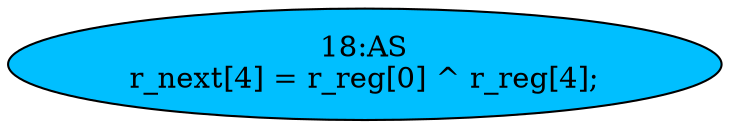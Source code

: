 strict digraph "" {
	node [label="\N"];
	"18:AS"	[ast="<pyverilog.vparser.ast.Assign object at 0x7f1b7fd65ad0>",
		def_var="['r_next']",
		fillcolor=deepskyblue,
		label="18:AS
r_next[4] = r_reg[0] ^ r_reg[4];",
		statements="[]",
		style=filled,
		typ=Assign,
		use_var="['r_reg', 'r_reg']"];
}

